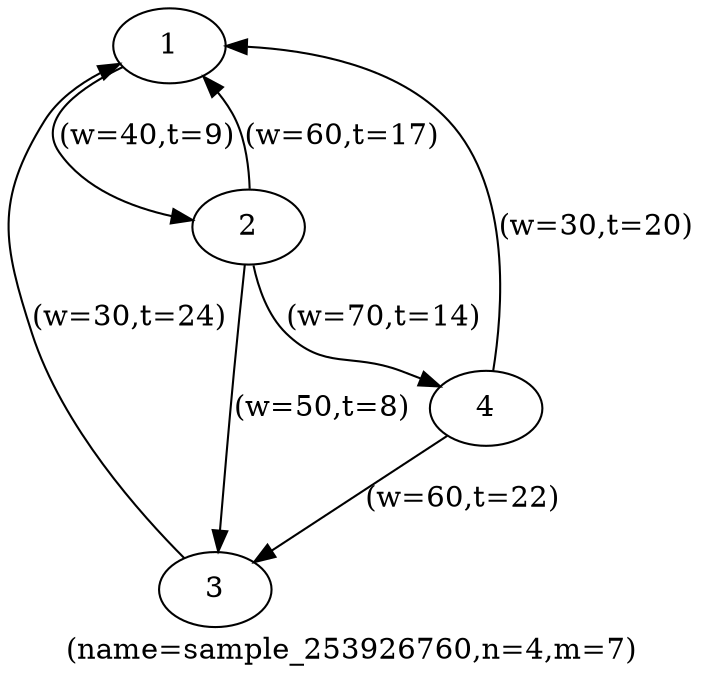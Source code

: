 digraph sample_253926760 {
label="(name=sample_253926760,n=4,m=7)";
	1 -> 2 [label="(w=40,t=9)"];
	2 -> 1 [label="(w=60,t=17)"];
	2 -> 3 [label="(w=50,t=8)"];
	3 -> 1 [label="(w=30,t=24)"];
	4 -> 3 [label="(w=60,t=22)"];
	2 -> 4 [label="(w=70,t=14)"];
	4 -> 1 [label="(w=30,t=20)"];
4 [label="4"];
1 [label="1"];
3 [label="3"];
2 [label="2"];
}
